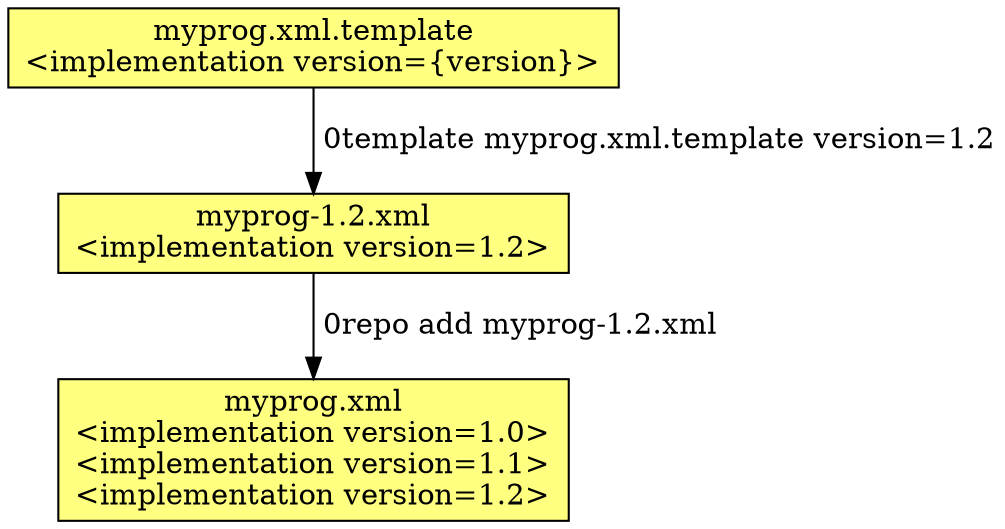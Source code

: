 digraph template {
	node [shape=box;style=filled;fillcolor="#ffff80"];
	template [label="myprog.xml.template\n<implementation version={version}>"];
	template -> single_feed [label=" 0template myprog.xml.template version=1.2"];
	single_feed [label="myprog-1.2.xml\n<implementation version=1.2>"];
	single_feed -> master_feed [label=" 0repo add myprog-1.2.xml"];
	master_feed [label="myprog.xml\n<implementation version=1.0>\n<implementation version=1.1>\n<implementation version=1.2>"];
}
